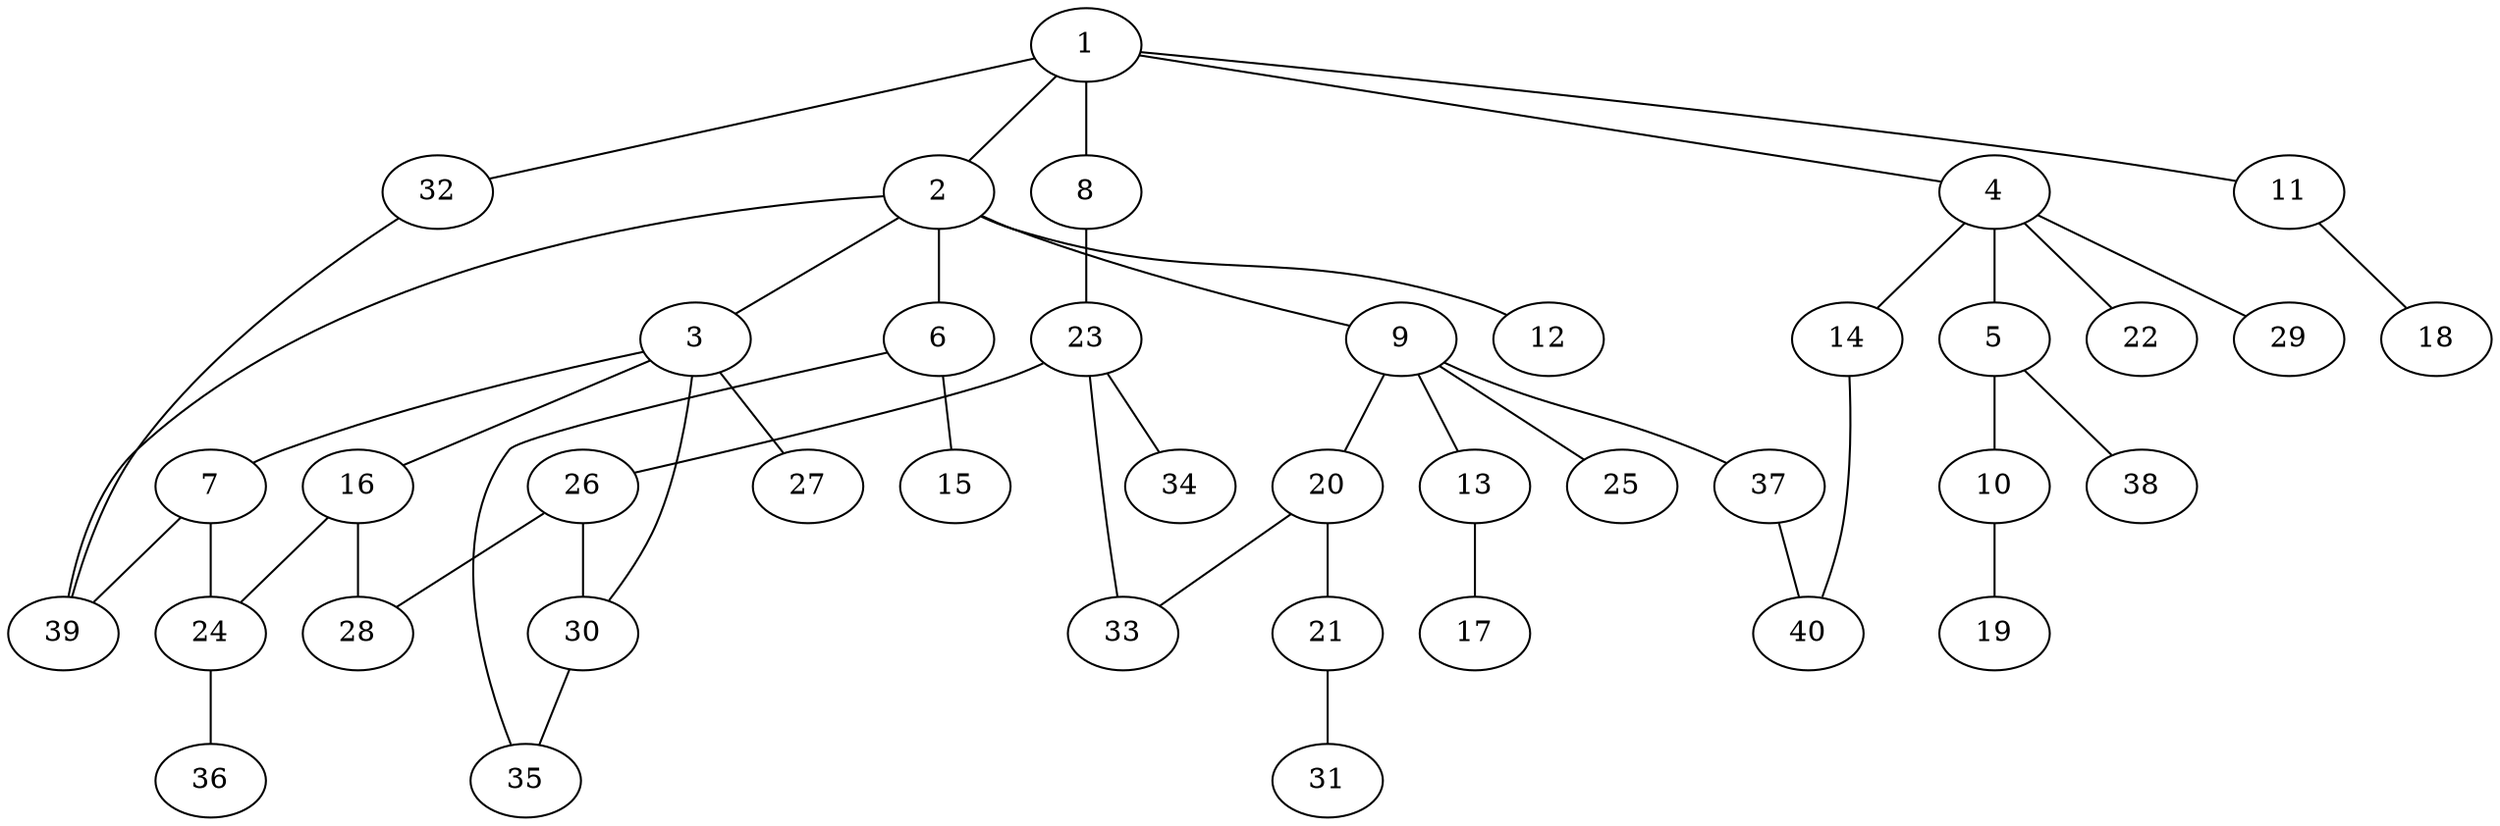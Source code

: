 graph graphname {1--2
1--4
1--8
1--11
1--32
2--3
2--6
2--9
2--12
2--39
3--7
3--16
3--27
3--30
4--5
4--14
4--22
4--29
5--10
5--38
6--15
6--35
7--24
7--39
8--23
9--13
9--20
9--25
9--37
10--19
11--18
13--17
14--40
16--24
16--28
20--21
20--33
21--31
23--26
23--33
23--34
24--36
26--28
26--30
30--35
32--39
37--40
}